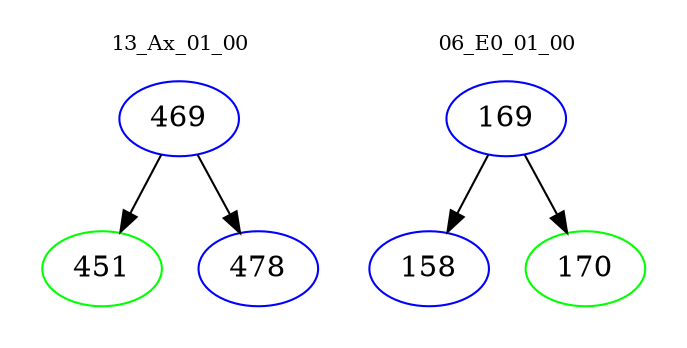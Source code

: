 digraph{
subgraph cluster_0 {
color = white
label = "13_Ax_01_00";
fontsize=10;
T0_469 [label="469", color="blue"]
T0_469 -> T0_451 [color="black"]
T0_451 [label="451", color="green"]
T0_469 -> T0_478 [color="black"]
T0_478 [label="478", color="blue"]
}
subgraph cluster_1 {
color = white
label = "06_E0_01_00";
fontsize=10;
T1_169 [label="169", color="blue"]
T1_169 -> T1_158 [color="black"]
T1_158 [label="158", color="blue"]
T1_169 -> T1_170 [color="black"]
T1_170 [label="170", color="green"]
}
}
